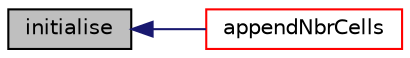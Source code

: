 digraph "initialise"
{
  bgcolor="transparent";
  edge [fontname="Helvetica",fontsize="10",labelfontname="Helvetica",labelfontsize="10"];
  node [fontname="Helvetica",fontsize="10",shape=record];
  rankdir="LR";
  Node1 [label="initialise",height=0.2,width=0.4,color="black", fillcolor="grey75", style="filled", fontcolor="black"];
  Node1 -> Node2 [dir="back",color="midnightblue",fontsize="10",style="solid",fontname="Helvetica"];
  Node2 [label="appendNbrCells",height=0.2,width=0.4,color="red",URL="$a01516.html#a1df0ad1550eedb617ee6934cb67c60a5",tooltip="Append target cell neihgbour cells to cellIDs list. "];
}
